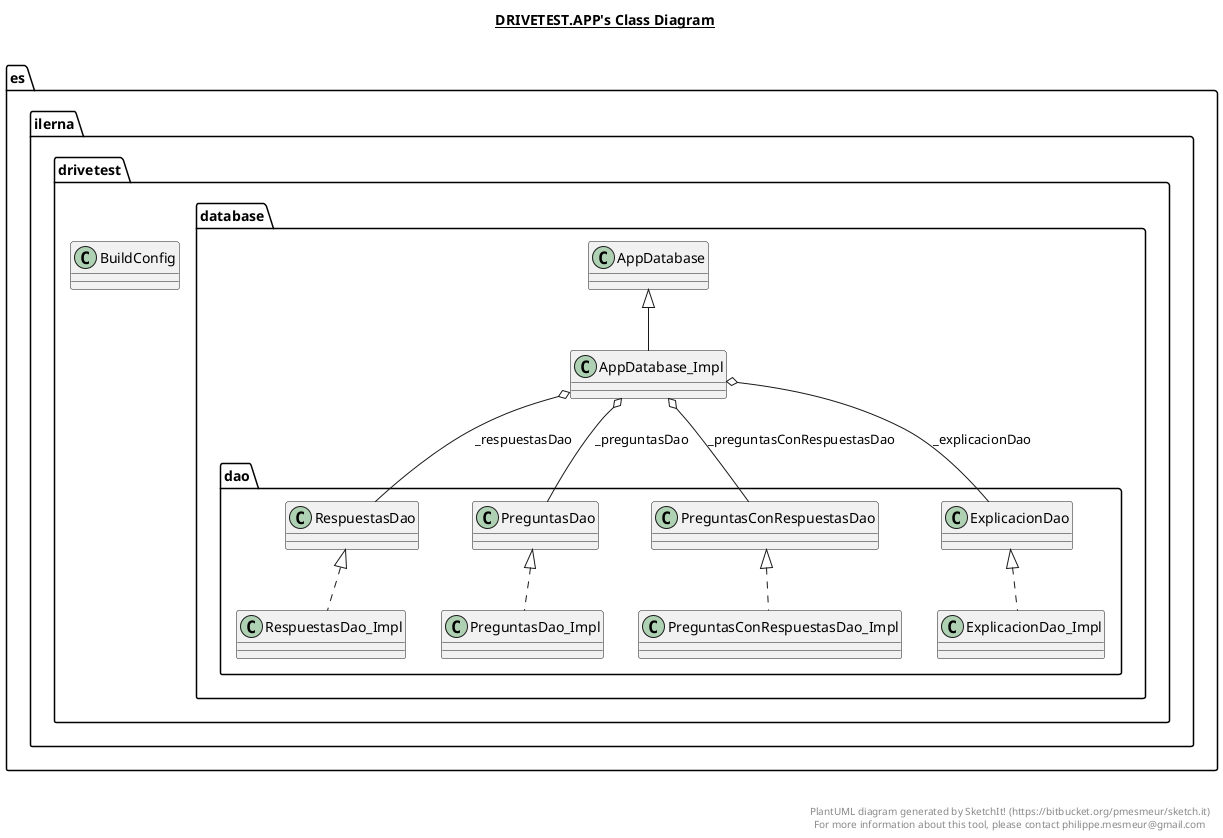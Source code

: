 @startuml

title __DRIVETEST.APP's Class Diagram__\n

  namespace es.ilerna.drivetest {
    class es.ilerna.drivetest.BuildConfig {
    }
  }
  

  namespace es.ilerna.drivetest {
    namespace database {
      class es.ilerna.drivetest.database.AppDatabase_Impl {
      }
    }
  }
  

  namespace es.ilerna.drivetest {
    namespace database {
      namespace dao {
        class es.ilerna.drivetest.database.dao.ExplicacionDao_Impl {
        }
      }
    }
  }
  

  namespace es.ilerna.drivetest {
    namespace database {
      namespace dao {
        class es.ilerna.drivetest.database.dao.PreguntasConRespuestasDao_Impl {
        }
      }
    }
  }
  

  namespace es.ilerna.drivetest {
    namespace database {
      namespace dao {
        class es.ilerna.drivetest.database.dao.PreguntasDao_Impl {
        }
      }
    }
  }
  

  namespace es.ilerna.drivetest {
    namespace database {
      namespace dao {
        class es.ilerna.drivetest.database.dao.RespuestasDao_Impl {
        }
      }
    }
  }
  

  es.ilerna.drivetest.database.AppDatabase_Impl -up-|> es.ilerna.drivetest.database.AppDatabase
  es.ilerna.drivetest.database.AppDatabase_Impl o-- es.ilerna.drivetest.database.dao.ExplicacionDao : _explicacionDao
  es.ilerna.drivetest.database.AppDatabase_Impl o-- es.ilerna.drivetest.database.dao.PreguntasConRespuestasDao : _preguntasConRespuestasDao
  es.ilerna.drivetest.database.AppDatabase_Impl o-- es.ilerna.drivetest.database.dao.PreguntasDao : _preguntasDao
  es.ilerna.drivetest.database.AppDatabase_Impl o-- es.ilerna.drivetest.database.dao.RespuestasDao : _respuestasDao
  es.ilerna.drivetest.database.dao.ExplicacionDao_Impl .up.|> es.ilerna.drivetest.database.dao.ExplicacionDao
  es.ilerna.drivetest.database.dao.PreguntasConRespuestasDao_Impl .up.|> es.ilerna.drivetest.database.dao.PreguntasConRespuestasDao
  es.ilerna.drivetest.database.dao.PreguntasDao_Impl .up.|> es.ilerna.drivetest.database.dao.PreguntasDao
  es.ilerna.drivetest.database.dao.RespuestasDao_Impl .up.|> es.ilerna.drivetest.database.dao.RespuestasDao


right footer


PlantUML diagram generated by SketchIt! (https://bitbucket.org/pmesmeur/sketch.it)
For more information about this tool, please contact philippe.mesmeur@gmail.com
endfooter

@enduml
